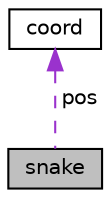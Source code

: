 digraph "snake"
{
  edge [fontname="Helvetica",fontsize="10",labelfontname="Helvetica",labelfontsize="10"];
  node [fontname="Helvetica",fontsize="10",shape=record];
  Node1 [label="snake",height=0.2,width=0.4,color="black", fillcolor="grey75", style="filled", fontcolor="black"];
  Node2 -> Node1 [dir="back",color="darkorchid3",fontsize="10",style="dashed",label=" pos" ,fontname="Helvetica"];
  Node2 [label="coord",height=0.2,width=0.4,color="black", fillcolor="white", style="filled",URL="$structcoord.html",tooltip="Structure permettant de stocker les coordonnees d&#39;un point dans l&#39;espace. "];
}
